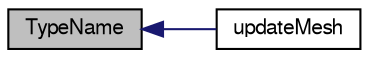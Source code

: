 digraph "TypeName"
{
  bgcolor="transparent";
  edge [fontname="FreeSans",fontsize="10",labelfontname="FreeSans",labelfontsize="10"];
  node [fontname="FreeSans",fontsize="10",shape=record];
  rankdir="LR";
  Node21 [label="TypeName",height=0.2,width=0.4,color="black", fillcolor="grey75", style="filled", fontcolor="black"];
  Node21 -> Node22 [dir="back",color="midnightblue",fontsize="10",style="solid",fontname="FreeSans"];
  Node22 [label="updateMesh",height=0.2,width=0.4,color="black",URL="$a27326.html#ae6801dd0d9db4601456e130d3c32cf5e",tooltip="Update of the patch topology. "];
}
